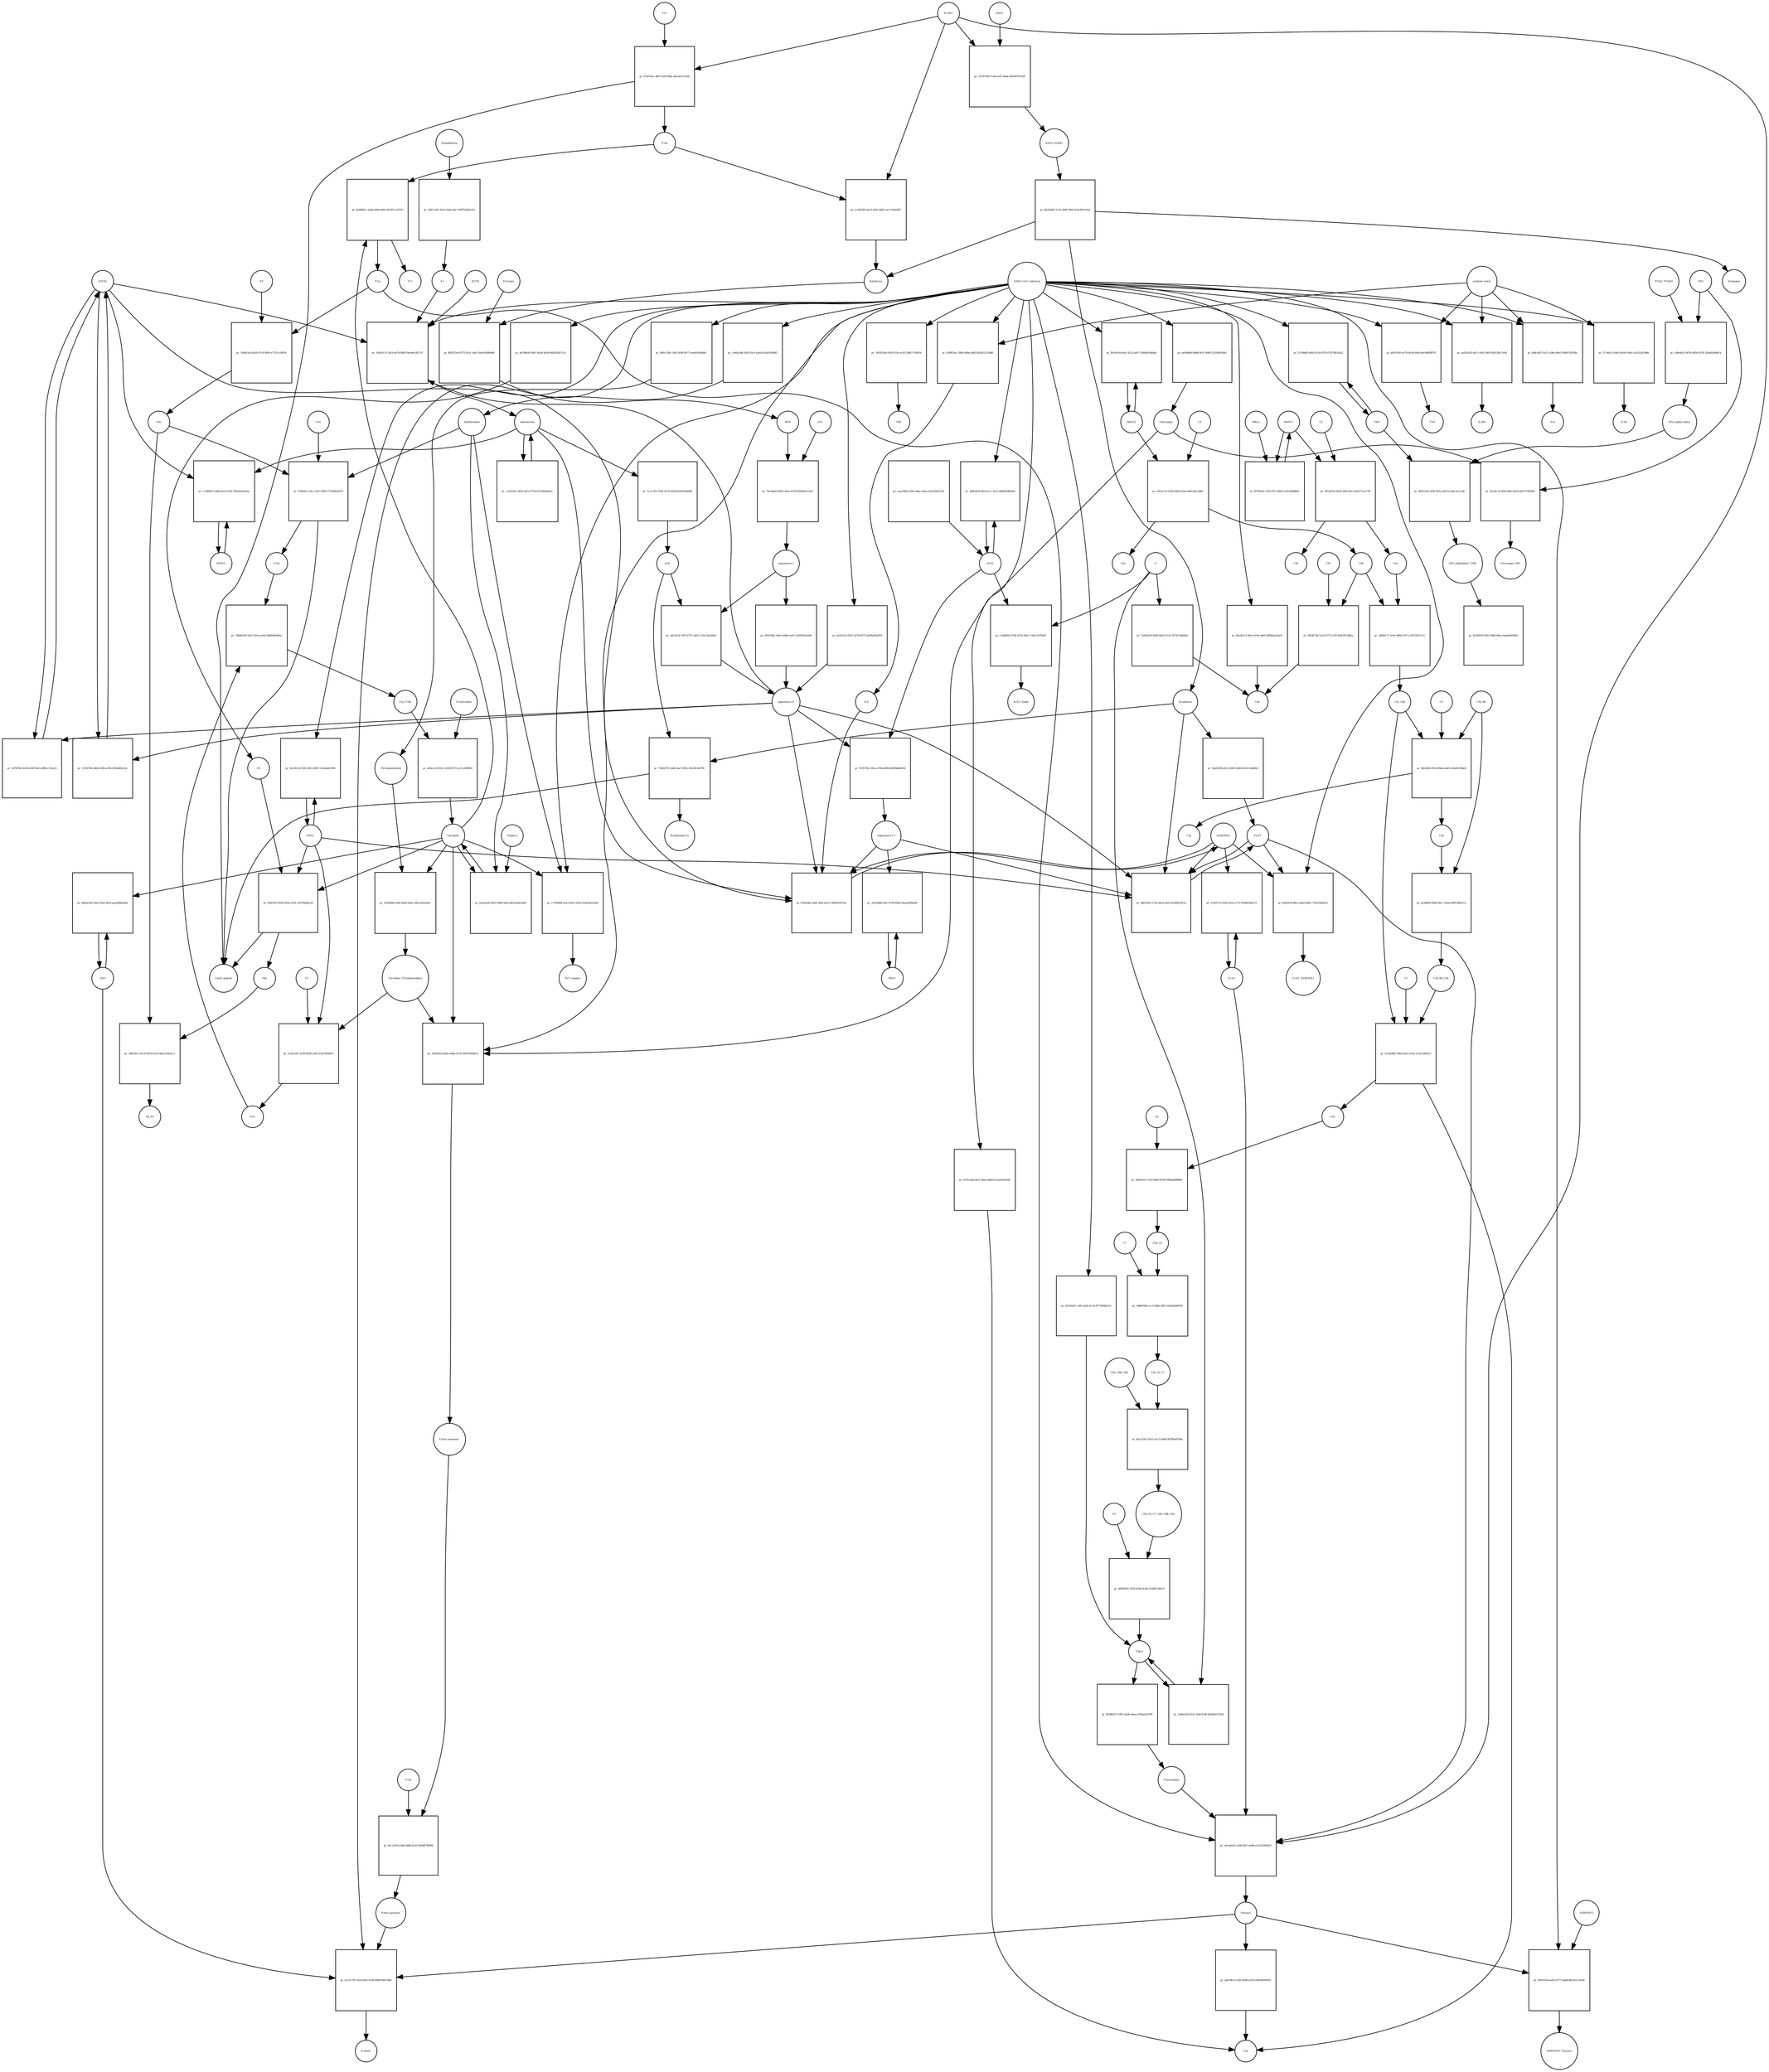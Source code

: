 strict digraph  {
F8 [annotation="urn_miriam_hgnc_3546|urn_miriam_taxonomy_9606", bipartite=0, cls=macromolecule, fontsize=4, label=F8, shape=circle];
"pr_845f3d7f-d544-492a-9c9c-207f36adfcd9" [annotation="", bipartite=1, cls=process, fontsize=4, label="pr_845f3d7f-d544-492a-9c9c-207f36adfcd9", shape=square];
"Small peptide" [annotation=urn_miriam_mesh_D010446, bipartite=0, cls=macromolecule, fontsize=4, label="Small peptide", shape=circle];
F8a [annotation="urn_miriam_hgnc.symbol_F8|urn_miriam_mesh_D015944|urn_miriam_taxonomy_9606", bipartite=0, cls=macromolecule, fontsize=4, label=F8a, shape=circle];
Thrombin [annotation="urn_miriam_hgnc_3535|urn_miriam_taxonomy_9606", bipartite=0, cls=macromolecule, fontsize=4, label=Thrombin, shape=circle];
PROC [annotation="urn_miriam_hgnc_9451|urn_miriam_taxonomy_9606", bipartite=0, cls=macromolecule, fontsize=4, label=PROC, shape=circle];
AGTR1 [annotation=urn_miriam_hgnc_336, bipartite=0, cls=macromolecule, fontsize=4, label=AGTR1, shape=circle];
"pr_5470f3b1-6cd0-410f-85e3-bffbcc314e10" [annotation="", bipartite=1, cls=process, fontsize=4, label="pr_5470f3b1-6cd0-410f-85e3-bffbcc314e10", shape=square];
"angiotensin II" [annotation="urn_miriam_obo.chebi_CHEBI%3A2718|urn_miriam_taxonomy_9606", bipartite=0, cls="simple chemical", fontsize=4, label="angiotensin II", shape=circle];
NR3C2 [annotation="", bipartite=0, cls=macromolecule, fontsize=4, label=NR3C2, shape=circle];
"pr_cc4966a7-3ddf-41a2-b7d5-785ab2b2da2e" [annotation="", bipartite=1, cls=process, fontsize=4, label="pr_cc4966a7-3ddf-41a2-b7d5-785ab2b2da2e", shape=square];
aldosterone [annotation="urn_miriam_obo.chebi_CHEBI%3A27584", bipartite=0, cls="simple chemical", fontsize=4, label=aldosterone, shape=circle];
"pr_ccd21b2e-583a-4b7a-9756-b37e9046efa5" [annotation="", bipartite=1, cls=process, fontsize=4, label="pr_ccd21b2e-583a-4b7a-9756-b37e9046efa5", shape=square];
SERPINE1 [annotation="", bipartite=0, cls=macromolecule, fontsize=4, label=SERPINE1, shape=circle];
"pr_d795ebfe-046e-40ef-bac4-7d8504167efe" [annotation="", bipartite=1, cls=process, fontsize=4, label="pr_d795ebfe-046e-40ef-bac4-7d8504167efe", shape=square];
"angiotensin I-7" [annotation="urn_miriam_obo.chebi_CHEBI%3A55438|urn_miriam_taxonomy_9606", bipartite=0, cls="simple chemical", fontsize=4, label="angiotensin I-7", shape=circle];
IL6 [annotation="urn_miriam_hgnc_6018|urn_miriam_taxonomy_9606", bipartite=0, cls=macromolecule, fontsize=4, label=IL6, shape=circle];
"pr_10414131-2d19-4e7b-8895-9ee9ee28271f" [annotation="", bipartite=1, cls=process, fontsize=4, label="pr_10414131-2d19-4e7b-8895-9ee9ee28271f", shape=square];
"SARS-CoV-2 infection" [annotation="urn_miriam_taxonomy_2697049|urn_miriam_mesh_D012327", bipartite=0, cls=phenotype, fontsize=4, label="SARS-CoV-2 infection", shape=circle];
"K+" [annotation="urn_miriam_obo.chebi_CHEBI%3A29103", bipartite=0, cls="simple chemical", fontsize=4, label="K+", shape=circle];
ACTH [annotation=urn_miriam_hgnc_9201, bipartite=0, cls="simple chemical", fontsize=4, label=ACTH, shape=circle];
"pr_0e10cfcd-0251-4278-8372-da08af4b2f59" [annotation="", bipartite=1, cls=process, fontsize=4, label="pr_0e10cfcd-0251-4278-8372-da08af4b2f59", shape=square];
Bradykinin [annotation="urn_miriam_obo.chebi_CHEBI%3A3165|urn_miriam_taxonomy_9606", bipartite=0, cls=macromolecule, fontsize=4, label=Bradykinin, shape=circle];
"pr_73061079-3ad0-4ae7-929c-05e39c4a7f9c" [annotation="", bipartite=1, cls=process, fontsize=4, label="pr_73061079-3ad0-4ae7-929c-05e39c4a7f9c", shape=square];
"Bradykinin(1-5)" [annotation="urn_miriam_mesh_C079000|urn_miriam_taxonomy_9606", bipartite=0, cls=macromolecule, fontsize=4, label="Bradykinin(1-5)", shape=circle];
ACE [annotation="urn_miriam_hgnc_2707|urn_miriam_taxonomy_9606", bipartite=0, cls=macromolecule, fontsize=4, label=ACE, shape=circle];
"pr_5ebf229b-d123-4005-9ab6-6c91c83dd0ef" [annotation="", bipartite=1, cls=process, fontsize=4, label="pr_5ebf229b-d123-4005-9ab6-6c91c83dd0ef", shape=square];
PLAT [annotation="urn_miriam_hgnc_9051|urn_miriam_taxonomy_9606", bipartite=0, cls=macromolecule, fontsize=4, label=PLAT, shape=circle];
"pr_511b974b-d40e-45fb-a394-226fedfdc2bc" [annotation="", bipartite=1, cls=process, fontsize=4, label="pr_511b974b-d40e-45fb-a394-226fedfdc2bc", shape=square];
MAS1 [annotation="", bipartite=0, cls=macromolecule, fontsize=4, label=MAS1, shape=circle];
"pr_20a1f8b8-43fc-470d-806d-40aaef484296" [annotation="", bipartite=1, cls=process, fontsize=4, label="pr_20a1f8b8-43fc-470d-806d-40aaef484296", shape=square];
Fibrinogen [annotation="urn_miriam_pubmed_19296670|urn_miriam_obo.go_GO%3A0005577|urn_miriam_hgnc_3661|urn_miriam_hgnc_3662|urn_miriam_hgnc_3694|urn_miriam_taxonomy_9606", bipartite=0, cls=complex, fontsize=4, label=Fibrinogen, shape=circle];
"pr_f2a1bc1d-3f58-4fbe-85e9-4d07375836f1" [annotation="", bipartite=1, cls=process, fontsize=4, label="pr_f2a1bc1d-3f58-4fbe-85e9-4d07375836f1", shape=square];
GP6 [annotation="urn_miriam_hgnc_HGNC%3A14388|urn_miriam_taxonomy_9606", bipartite=0, cls=macromolecule, fontsize=4, label=GP6, shape=circle];
Fibrinogen_GP6 [annotation="urn_miriam_pubmed_19296670|urn_miriam_obo.go_GO%3A0005577|urn_miriam_hgnc_HGNC%3A14388|urn_miriam_taxonomy_9606", bipartite=0, cls=complex, fontsize=4, label=Fibrinogen_GP6, shape=circle];
GP6_alpha2_beta1 [annotation="urn_miriam_pubmed_25051961|urn_miriam_taxonomy_10090|urn_miriam_hgnc_14338|urn_miriam_hgnc_6137|urn_miriam_hgnc_6153", bipartite=0, cls=complex, fontsize=4, label=GP6_alpha2_beta1, shape=circle];
"pr_d64312fa-203f-485a-a653-e1e8c3e12cd6" [annotation="", bipartite=1, cls=process, fontsize=4, label="pr_d64312fa-203f-485a-a653-e1e8c3e12cd6", shape=square];
VWF [annotation="urn_miriam_hgnc_12726|urn_miriam_taxonomy_9606", bipartite=0, cls=macromolecule, fontsize=4, label=VWF, shape=circle];
GP6_alpha2beta1_VWF [annotation="urn_miriam_pubmed_25051961|urn_miriam_taxonomy_10090|urn_miriam_hgnc_14338|urn_miriam_hgnc_6137|urn_miriam_hgnc_6153|urn_miriam_hgnc_12726", bipartite=0, cls=complex, fontsize=4, label=GP6_alpha2beta1_VWF, shape=circle];
"pr_e38e4a1f-0676-4934-8578-35a6d34448c4" [annotation="", bipartite=1, cls=process, fontsize=4, label="pr_e38e4a1f-0676-4934-8578-35a6d34448c4", shape=square];
ITGA2_ITGAB1 [annotation="urn_miriam_intact_EBI-16428357|urn_miriam_hgnc_6137|urn_miriam_hgnc_6153|urn_miriam_taxonomy_9606", bipartite=0, cls=complex, fontsize=4, label=ITGA2_ITGAB1, shape=circle];
"pr_6e5845f5-f481-498d-b8ea-0aa00ef5bfb5" [annotation="", bipartite=1, cls="omitted process", fontsize=4, label="pr_6e5845f5-f481-498d-b8ea-0aa00ef5bfb5", shape=square];
"Fibrin polymer" [annotation="urn_miriam_mesh_C465961|urn_miriam_taxonomy_9606", bipartite=0, cls=macromolecule, fontsize=4, label="Fibrin polymer", shape=circle];
"pr_ce15c791-cfe0-42b3-9c9b-b96870e674dd" [annotation="", bipartite=1, cls=process, fontsize=4, label="pr_ce15c791-cfe0-42b3-9c9b-b96870e674dd", shape=square];
"D-dimer" [annotation="urn_miriam_pubmed_19008457|urn_miriam_mesh_C036309|urn_miriam_taxonomy_9606", bipartite=0, cls=macromolecule, fontsize=4, label="D-dimer", shape=circle];
Plasmin [annotation="urn_miriam_hgnc.symbol_PLG|urn_miriam_mesh_D005341|urn_miriam_brenda_3.4.21.7|urn_miriam_taxonomy_9606", bipartite=0, cls=macromolecule, fontsize=4, label=Plasmin, shape=circle];
TAFI [annotation="urn_miriam_hgnc_1546|urn_miriam_taxonomy_9606", bipartite=0, cls=macromolecule, fontsize=4, label=TAFI, shape=circle];
"Fibrin monomer" [annotation="urn_miriam_mesh_C011468|urn_miriam_taxonomy_9606", bipartite=0, cls=macromolecule, fontsize=4, label="Fibrin monomer", shape=circle];
"pr_6e11af10-e2bd-4488-b5a5-f0e68f799dbf" [annotation="", bipartite=1, cls=process, fontsize=4, label="pr_6e11af10-e2bd-4488-b5a5-f0e68f799dbf", shape=square];
F13a [annotation="urn_miriam_hgnc.symbol_F13|urn_miriam_mesh_D026122|urn_miriam_brenda_2.3.2.13|urn_miriam_taxonomy_9606", bipartite=0, cls=macromolecule, fontsize=4, label=F13a, shape=circle];
"pr_b81f1e85-ee78-4c04-9fed-4acd69f807f5" [annotation="", bipartite=1, cls=process, fontsize=4, label="pr_b81f1e85-ee78-4c04-9fed-4acd69f807f5", shape=square];
TNF [annotation="urn_miriam_hgnc_11892|urn_miriam_taxonomy_9606", bipartite=0, cls=macromolecule, fontsize=4, label=TNF, shape=circle];
"cytokine storm" [annotation="urn_miriam_pubmed_2504360|urn_miriam_taxonomy_9606", bipartite=0, cls=phenotype, fontsize=4, label="cytokine storm", shape=circle];
"pr_edd79ec0-cfbe-4040-a359-24a63600ef93" [annotation="", bipartite=1, cls=process, fontsize=4, label="pr_edd79ec0-cfbe-4040-a359-24a63600ef93", shape=square];
C5a [annotation="urn_miriam_hgnc.symbol_C5|urn_miriam_mesh_D015936|urn_miriam_taxonomy_9606", bipartite=0, cls=macromolecule, fontsize=4, label=C5a, shape=circle];
"pr_b638a427-6392-4adb-a4aa-e2f8aa4cf299" [annotation="", bipartite=1, cls=process, fontsize=4, label="pr_b638a427-6392-4adb-a4aa-e2f8aa4cf299", shape=square];
Plasminogen [annotation="urn_miriam_hgnc_9071|urn_miriam_taxonomy_9606", bipartite=0, cls=macromolecule, fontsize=4, label=Plasminogen, shape=circle];
"C5b-9" [annotation="urn_miriam_obo.go_GO%3A0005579|urn_miriam_mesh_D015938|urn_miriam_mesh_D050776|urn_miriam_hgnc_1339|urn_miriam_hgnc_1346|urn_miriam_hgnc_1352|urn_miriam_hgnc_1353|urn_miriam_hgnc_1354|urn_miriam_hgnc_1358|urn_miriam_taxonomy_9606", bipartite=0, cls=complex, fontsize=4, label="C5b-9", shape=circle];
C2 [annotation="urn_miriam_hgnc_1248|urn_miriam_taxonomy_9606", bipartite=0, cls=macromolecule, fontsize=4, label=C2, shape=circle];
"pr_691dd722-8022-4f0f-bb13-0d2272c3c76f" [annotation="", bipartite=1, cls=process, fontsize=4, label="pr_691dd722-8022-4f0f-bb13-0d2272c3c76f", shape=square];
C2a [annotation="urn_miriam_hgnc.symbol_C2|urn_miriam_mesh_D050678|urn_miriam_taxonomy_9606", bipartite=0, cls=macromolecule, fontsize=4, label=C2a, shape=circle];
C2b [annotation="urn_miriam_hgnc.symbol_C2|urn_miriam_mesh_D050679|urn_miriam_taxonomy_9606", bipartite=0, cls=macromolecule, fontsize=4, label=C2b, shape=circle];
MASP1 [annotation="urn_miriam_hgnc_6901|urn_miriam_taxonomy_9606", bipartite=0, cls=macromolecule, fontsize=4, label=MASP1, shape=circle];
"pr_ea91a425-de11-43e2-9b5f-fe812fbc7e0b" [annotation="", bipartite=1, cls=process, fontsize=4, label="pr_ea91a425-de11-43e2-9b5f-fe812fbc7e0b", shape=square];
IL2RA [annotation="urn_miriam_hgnc_6008|urn_miriam_taxonomy_9606", bipartite=0, cls=macromolecule, fontsize=4, label=IL2RA, shape=circle];
"pr_84dcaf07-da7c-426e-84ef-f3840792168c" [annotation="", bipartite=1, cls=process, fontsize=4, label="pr_84dcaf07-da7c-426e-84ef-f3840792168c", shape=square];
IL8 [annotation="urn_miriam_hgnc_6025|urn_miriam_taxonomy_9606", bipartite=0, cls=macromolecule, fontsize=4, label=IL8, shape=circle];
"pr_9701cda8-be51-4be5-8da0-d12aefe26d34" [annotation="", bipartite=1, cls=process, fontsize=4, label="pr_9701cda8-be51-4be5-8da0-d12aefe26d34", shape=square];
"pr_429823ac-296b-460e-a8d3-df54221226b6" [annotation="", bipartite=1, cls=process, fontsize=4, label="pr_429823ac-296b-460e-a8d3-df54221226b6", shape=square];
"pr_27c40cc5-d0cd-463e-90ef-a3cf2cb2396e" [annotation="", bipartite=1, cls=process, fontsize=4, label="pr_27c40cc5-d0cd-463e-90ef-a3cf2cb2396e", shape=square];
IL1B [annotation="urn_miriam_hgnc_5992|urn_miriam_taxonomy_9606", bipartite=0, cls=macromolecule, fontsize=4, label=IL1B, shape=circle];
Prorenin [annotation="urn_miriam_hgnc_9958|urn_miriam_taxonomy_9606", bipartite=0, cls=macromolecule, fontsize=4, label=Prorenin, shape=circle];
"pr_882972ed-877f-423c-abe5-5dc9cbf8b6d6" [annotation="", bipartite=1, cls=process, fontsize=4, label="pr_882972ed-877f-423c-abe5-5dc9cbf8b6d6", shape=square];
REN [annotation="urn_miriam_hgnc.symbol_REN|urn_miriam_taxonomy_9606", bipartite=0, cls=macromolecule, fontsize=4, label=REN, shape=circle];
Kallikrein [annotation="urn_miriam_hgnc.symbol_KLKB1|urn_miriam_mesh_D020842|urn_miriam_brenda_3.4.21.34|urn_miriam_taxonomy_9606", bipartite=0, cls=macromolecule, fontsize=4, label=Kallikrein, shape=circle];
KLKB1 [annotation="urn_miriam_hgnc_6371|urn_miriam_taxonomy_9606", bipartite=0, cls=macromolecule, fontsize=4, label=KLKB1, shape=circle];
"pr_ec36a282-ba25-433e-b6f2-eac7c90a2bf7" [annotation="", bipartite=1, cls=process, fontsize=4, label="pr_ec36a282-ba25-433e-b6f2-eac7c90a2bf7", shape=square];
F12a [annotation="urn_miriam_hgnc.symbol_F12|urn_miriam_mesh_D015956|urn_miriam_brenda_3.4.21.38|urn_miriam_taxonomy_9606", bipartite=0, cls=macromolecule, fontsize=4, label=F12a, shape=circle];
"pr_860c13b9-7442-439f-8e77-aee6a5960d41" [annotation="", bipartite=1, cls=process, fontsize=4, label="pr_860c13b9-7442-439f-8e77-aee6a5960d41", shape=square];
Thrombomodulin [annotation="urn_miriam_hgnc_11784|urn_miriam_taxonomy_9606", bipartite=0, cls=macromolecule, fontsize=4, label=Thrombomodulin, shape=circle];
"pr_8920314d-ae02-4777-bad8-b8c4cfc33ee8" [annotation="", bipartite=1, cls=process, fontsize=4, label="pr_8920314d-ae02-4777-bad8-b8c4cfc33ee8", shape=square];
SERPINF2 [annotation="urn_miriam_hgnc_9075|urn_miriam_taxonomy_9606", bipartite=0, cls=macromolecule, fontsize=4, label=SERPINF2, shape=circle];
SERPINF2_Plasmin [annotation="urn_miriam_pubmed_2437112|urn_miriam_biogrid_314240|urn_miriam_hgnc_9075|urn_miriam_mesh_D005341|urn_miriam_taxonomy_9606", bipartite=0, cls=complex, fontsize=4, label=SERPINF2_Plasmin, shape=circle];
"pr_b0cde5c2-4fee-4194-ab65-48f9ebae2be9" [annotation="", bipartite=1, cls=process, fontsize=4, label="pr_b0cde5c2-4fee-4194-ab65-48f9ebae2be9", shape=square];
C4d [annotation="urn_miriam_hgnc.symbol_C4b|urn_miriam_mesh_C032261|urn_miriam_taxonomy_9606", bipartite=0, cls=macromolecule, fontsize=4, label=C4d, shape=circle];
"pr_40330d27-e5f5-4a92-bc1d-8772f948c3cf" [annotation="", bipartite=1, cls=process, fontsize=4, label="pr_40330d27-e5f5-4a92-bc1d-8772f948c3cf", shape=square];
"pr_fa5c9c1b-3581-4032-8f05-1fcab4ab1990" [annotation="", bipartite=1, cls=process, fontsize=4, label="pr_fa5c9c1b-3581-4032-8f05-1fcab4ab1990", shape=square];
"pr_f1558ddf-af84-4120-b705-072f76631d22" [annotation="", bipartite=1, cls=process, fontsize=4, label="pr_f1558ddf-af84-4120-b705-072f76631d22", shape=square];
"pr_30162260-cb93-47af-acd5-2fb677c0fe56" [annotation="", bipartite=1, cls=process, fontsize=4, label="pr_30162260-cb93-47af-acd5-2fb677c0fe56", shape=square];
CRP [annotation="urn_miriam_hgnc_2367|urn_miriam_taxonomy_9606", bipartite=0, cls=macromolecule, fontsize=4, label=CRP, shape=circle];
"pr_5e0ba2a0-919c-4af6-91df-b45d41f219a4" [annotation="", bipartite=1, cls=process, fontsize=4, label="pr_5e0ba2a0-919c-4af6-91df-b45d41f219a4", shape=square];
S [annotation="urn_miriam_uniprot_P0DTC2|urn_miriam_uniprot_P59594|urn_miriam_taxonomy_2697049", bipartite=0, cls=macromolecule, fontsize=4, label=S, shape=circle];
"pr_7a844320-9d20-4da3-911b-3975d74bb8d2" [annotation="", bipartite=1, cls=process, fontsize=4, label="pr_7a844320-9d20-4da3-911b-3975d74bb8d2", shape=square];
"pr_97d5769c-94ce-470b-8889-bf0f9dd8e43d" [annotation="", bipartite=1, cls=process, fontsize=4, label="pr_97d5769c-94ce-470b-8889-bf0f9dd8e43d", shape=square];
ACE2 [annotation="urn_miriam_hgnc_13557|urn_miriam_taxonomy_9606", bipartite=0, cls=macromolecule, fontsize=4, label=ACE2, shape=circle];
"pr_eaac66b3-25b3-44ac-b0aa-ad1ef265e705" [annotation="", bipartite=1, cls=process, fontsize=4, label="pr_eaac66b3-25b3-44ac-b0aa-ad1ef265e705", shape=square];
"pr_c2d40f65-b758-421b-956c-159ec257b947" [annotation="", bipartite=1, cls=process, fontsize=4, label="pr_c2d40f65-b758-421b-956c-159ec257b947", shape=square];
ACE2_Spike [annotation="urn_miriam_pdb_6CS2|urn_miriam_hgnc_13557|urn_miriam_uniprot_P0DTC2|urn_miriam_taxonomy_9606|urn_miriam_taxonomy_2697049", bipartite=0, cls=complex, fontsize=4, label=ACE2_Spike, shape=circle];
"pr_449e9ef0-6fef-4cc1-9ce1-0696d20f6e69" [annotation="", bipartite=1, cls=process, fontsize=4, label="pr_449e9ef0-6fef-4cc1-9ce1-0696d20f6e69", shape=square];
"pr_c9e4a3d8-3eff-43c9-a2ed-4c42a55f46f3" [annotation="", bipartite=1, cls=process, fontsize=4, label="pr_c9e4a3d8-3eff-43c9-a2ed-4c42a55f46f3", shape=square];
Antithrombin [annotation="urn_miriam_hgnc_775|urn_miriam_taxonomy_9606", bipartite=0, cls=macromolecule, fontsize=4, label=Antithrombin, shape=circle];
"pr_ab780643-80fc-4a28-ab58-06fd24297c2e" [annotation="", bipartite=1, cls=process, fontsize=4, label="pr_ab780643-80fc-4a28-ab58-06fd24297c2e", shape=square];
C4b [annotation="urn_miriam_hgnc_1324|urn_miriam_taxonomy_9606", bipartite=0, cls=macromolecule, fontsize=4, label=C4b, shape=circle];
"pr_0404f738-2ce6-4775-a745-f4dc9f7a8baa" [annotation="", bipartite=1, cls=process, fontsize=4, label="pr_0404f738-2ce6-4775-a745-f4dc9f7a8baa", shape=square];
CFI [annotation="urn_miriam_hgnc_2771|urn_miriam_taxonomy_9606", bipartite=0, cls=macromolecule, fontsize=4, label=CFI, shape=circle];
C3b [annotation="urn_miriam_hgnc.symbol_C3|urn_miriam_mesh_D003179|urn_miriam_taxonomy_9606", bipartite=0, cls=macromolecule, fontsize=4, label=C3b, shape=circle];
"pr_0cafbf99-9826-4bc7-9e0d-09f97dff61c4" [annotation="", bipartite=1, cls=process, fontsize=4, label="pr_0cafbf99-9826-4bc7-9e0d-09f97dff61c4", shape=square];
C3b_Bb [annotation="urn_miriam_pubmed_12440962|urn_miriam_brenda_3.4.21.47|urn_miriam_mesh_D051561|urn_miriam_mesh_D003179|urn_miriam_hgnc_1037|urn_miriam_taxonomy_9606", bipartite=0, cls=complex, fontsize=4, label=C3b_Bb, shape=circle];
C3b_Bb_C3b [annotation="urn_miriam_pubmed_12440962|urn_miriam_brenda_34.4.21.47|urn_miriam_mesh_D051566|urn_miriam_mesh_D003179|urn_miriam_hgnc_1037|urn_miriam_taxonomy_9606", bipartite=0, cls=complex, fontsize=4, label=C3b_Bb_C3b, shape=circle];
"pr_a6f89c71-5cb4-4f86-b797-e74233037115" [annotation="", bipartite=1, cls=process, fontsize=4, label="pr_a6f89c71-5cb4-4f86-b797-e74233037115", shape=square];
C2a_C4b [annotation="urn_miriam_mesh_D051574|urn_miriam_brenda_3.4.21.43|urn_miriam_mesh_D050678|urn_miriam_hgnc_1324|urn_miriam_taxonomy_9606", bipartite=0, cls=complex, fontsize=4, label=C2a_C4b, shape=circle];
C4 [annotation="urn_miriam_mesh_D00318|urn_miriam_taxonomy_9606", bipartite=0, cls=macromolecule, fontsize=4, label=C4, shape=circle];
"pr_c9cfec29-5264-4445-b2ab-add120ac4982" [annotation="", bipartite=1, cls=process, fontsize=4, label="pr_c9cfec29-5264-4445-b2ab-add120ac4982", shape=square];
C4a [annotation="urn_miriam_hgnc_1323|urn_miriam_taxonomy_9606", bipartite=0, cls=macromolecule, fontsize=4, label=C4a, shape=circle];
MASP2 [annotation="urn_miriam_hgnc_6902|urn_miriam_taxonomy_9606", bipartite=0, cls=macromolecule, fontsize=4, label=MASP2, shape=circle];
"pr_f07f8e92-1794-47fc-8ddf-5cf2c4b08840" [annotation="", bipartite=1, cls=process, fontsize=4, label="pr_f07f8e92-1794-47fc-8ddf-5cf2c4b08840", shape=square];
MBL2 [annotation="urn_miriam_hgnc_6902|urn_miriam_taxonomy_9606", bipartite=0, cls=macromolecule, fontsize=4, label=MBL2, shape=circle];
"pr_fb35ec6d-fee2-4122-a817-6566efc68da6" [annotation="", bipartite=1, cls=process, fontsize=4, label="pr_fb35ec6d-fee2-4122-a817-6566efc68da6", shape=square];
PLAU [annotation="urn_miriam_hgnc_9052|urn_miriam_taxonomy_9606", bipartite=0, cls=macromolecule, fontsize=4, label=PLAU, shape=circle];
"pr_a79ef713-3166-4c62-a772-f95d8100ec7e" [annotation="", bipartite=1, cls=process, fontsize=4, label="pr_a79ef713-3166-4c62-a772-f95d8100ec7e", shape=square];
C5b_C6_C7_C8A_C8B_C8G [annotation="urn_miriam_pubmed_28630159|urn_miriam_mesh_C042295|urn_miriam_mesh_D050776|urn_miriam_hgnc_1339|urn_miriam_hgnc_1352|urn_miriam_hgnc_1353|urn_miriam_hgnc_1354|urn_miriam_taxonomy_9606", bipartite=0, cls=complex, fontsize=4, label=C5b_C6_C7_C8A_C8B_C8G, shape=circle];
"pr_485f8250-3259-41b6-9cb8-2cf4b07a92c0" [annotation="", bipartite=1, cls=process, fontsize=4, label="pr_485f8250-3259-41b6-9cb8-2cf4b07a92c0", shape=square];
C9 [annotation="urn_miriam_hgnc_1358|urn_miriam_taxonomy_9606", bipartite=0, cls=macromolecule, fontsize=4, label=C9, shape=circle];
C5b_C6_C7 [annotation="urn_miriam_pubmed_28630159|urn_miriam_mesh_C037453|urn_miriam_mesh_D050776|urn_miriam_hgnc_1339|urn_miriam_hgnc_1346|urn_miriam_taxonomy_9606", bipartite=0, cls=complex, fontsize=4, label=C5b_C6_C7, shape=circle];
"pr_8e133167-05e1-4c27-b0d8-907ff0ad798e" [annotation="", bipartite=1, cls=process, fontsize=4, label="pr_8e133167-05e1-4c27-b0d8-907ff0ad798e", shape=square];
C8A_C8B_C8G [annotation="urn_miriam_mesh_D003185|urn_miriam_hgnc_1353|urn_miriam_hgnc_1352|urn_miriam_hgnc_1354|urn_miriam_taxonomy_9606", bipartite=0, cls=complex, fontsize=4, label=C8A_C8B_C8G, shape=circle];
C5b_C6 [annotation="urn_miriam_mesh_C050974|urn_miriam_mesh_D050776|urn_miriam_hgnc_1339|urn_miriam_taxonomy_9606", bipartite=0, cls=complex, fontsize=4, label=C5b_C6, shape=circle];
"pr_3b84918b-ccc3-4dbe-89f1-52d24e88076f" [annotation="", bipartite=1, cls=process, fontsize=4, label="pr_3b84918b-ccc3-4dbe-89f1-52d24e88076f", shape=square];
C7 [annotation="urn_miriam_hgnc_HGNC%3A1346|urn_miriam_taxonomy_9606", bipartite=0, cls=macromolecule, fontsize=4, label=C7, shape=circle];
C5b [annotation="urn_miriam_hgnc.symbol_C5|urn_miriam_mesh_D050776|urn_miriam_taxonomy_9606", bipartite=0, cls=macromolecule, fontsize=4, label=C5b, shape=circle];
"pr_39ab3201-75c0-40b0-8c96-f990abb88609" [annotation="", bipartite=1, cls=process, fontsize=4, label="pr_39ab3201-75c0-40b0-8c96-f990abb88609", shape=square];
C6 [annotation="urn_miriam_hgnc_1339|urn_miriam_taxonomy_9606", bipartite=0, cls=macromolecule, fontsize=4, label=C6, shape=circle];
C5 [annotation="urn_miriam_hgnc_1331|urn_miriam_taxonomy_9606", bipartite=0, cls=macromolecule, fontsize=4, label=C5, shape=circle];
"pr_5c20a9bd-7d6d-4cb3-b15b-1c59c39fefe3" [annotation="", bipartite=1, cls=process, fontsize=4, label="pr_5c20a9bd-7d6d-4cb3-b15b-1c59c39fefe3", shape=square];
C3 [annotation="urn_miriam_hgnc_1318|urn_miriam_taxonomy_9606", bipartite=0, cls=macromolecule, fontsize=4, label=C3, shape=circle];
"pr_54fa69e5-ff44-48eb-ada0-2cbe9fc066e9" [annotation="", bipartite=1, cls=process, fontsize=4, label="pr_54fa69e5-ff44-48eb-ada0-2cbe9fc066e9", shape=square];
C3a [annotation="urn_miriam_hgnc.symbol_C3|urn_miriam_mesh_D015926|urn_miriam_taxonomy_9606", bipartite=0, cls=macromolecule, fontsize=4, label=C3a, shape=circle];
"pr_2509468e-0fd9-4a9b-b92e-380c2eb2a84c" [annotation="", bipartite=1, cls=process, fontsize=4, label="pr_2509468e-0fd9-4a9b-b92e-380c2eb2a84c", shape=square];
Thrombin_Thrombomodulin [annotation="urn_miriam_pubmed_6282863|urn_miriam_taxonomy_9986|urn_miriam_biogrid_283352|urn_miriam_mesh_D013917|urn_miriam_hgnc_11784", bipartite=0, cls=complex, fontsize=4, label=Thrombin_Thrombomodulin, shape=circle];
"pr_295285e4-8d2a-4a6b-9129-30937f050b74" [annotation="", bipartite=1, cls=process, fontsize=4, label="pr_295285e4-8d2a-4a6b-9129-30937f050b74", shape=square];
KNG1_KLKB1 [annotation="urn_miriam_pubmed_17598838|urn_miriam_intact_EBI-10087151|urn_miriam_hgnc_6371|urn_miriam_hgnc_6383|urn_miriam_taxonomy_9606", bipartite=0, cls=complex, fontsize=4, label=KNG1_KLKB1, shape=circle];
"pr_bb35d403-1c01-4d6f-9af0-d1de3931e0af" [annotation="", bipartite=1, cls=process, fontsize=4, label="pr_bb35d403-1c01-4d6f-9af0-d1de3931e0af", shape=square];
Kininogen [annotation="urn_miriam_hgnc.symbol_KNG1|urn_miriam_mesh_D019679|urn_miriam_taxonomy_9606", bipartite=0, cls=macromolecule, fontsize=4, label=Kininogen, shape=circle];
"pr_bef446be-88dd-4c67-80f0-25320af546fc" [annotation="", bipartite=1, cls=process, fontsize=4, label="pr_bef446be-88dd-4c67-80f0-25320af546fc", shape=square];
"angiotensin I" [annotation="urn_miriam_obo.chebi_CHEBI%3A2718|urn_miriam_taxonomy_9606", bipartite=0, cls="simple chemical", fontsize=4, label="angiotensin I", shape=circle];
"pr_d593364c-d9e4-4d04-ae05-c8269545aa8d" [annotation="", bipartite=1, cls=process, fontsize=4, label="pr_d593364c-d9e4-4d04-ae05-c8269545aa8d", shape=square];
"pr_b4f29cf9-88c2-4da0-b8d1-759e55efb53c" [annotation="", bipartite=1, cls=process, fontsize=4, label="pr_b4f29cf9-88c2-4da0-b8d1-759e55efb53c", shape=square];
PLAT_SERPINE1 [annotation="urn_miriam_pubmed_22449964|urn_miriam_intact_EBI-7800882|urn_miriam_hgnc_9051|urn_miriam_hgnc_8593|urn_miriam_taxonomy_9606", bipartite=0, cls=complex, fontsize=4, label=PLAT_SERPINE1, shape=circle];
"pr_969aa100-3aee-442a-802f-eea28b8afdb6" [annotation="", bipartite=1, cls=process, fontsize=4, label="pr_969aa100-3aee-442a-802f-eea28b8afdb6", shape=square];
"pr_8bf52563-3720-4dcd-a825-8526f621ff32" [annotation="", bipartite=1, cls=process, fontsize=4, label="pr_8bf52563-3720-4dcd-a825-8526f621ff32", shape=square];
"pr_c7554868-9ca3-4b55-91ba-0145eb01ee62" [annotation="", bipartite=1, cls=process, fontsize=4, label="pr_c7554868-9ca3-4b55-91ba-0145eb01ee62", shape=square];
"TAT complex" [annotation="urn_miriam_pubmed_22930518|urn_miriam_mesh_C046193|urn_miriam_mesh_D013917|urn_miriam_hgnc_775|urn_miriam_taxonomy_9606", bipartite=0, cls=complex, fontsize=4, label="TAT complex", shape=circle];
"pr_e9ceded2-ca68-4db7-ba8b-a3e322403825" [annotation="", bipartite=1, cls=process, fontsize=4, label="pr_e9ceded2-ca68-4db7-ba8b-a3e322403825", shape=square];
F11a [annotation="urn_miriam_hgnc.symbol_F11|urn_miriam_mesh_D015945|urn_miriam_brenda_3.4.21.27|urn_miriam_taxonomy_9606", bipartite=0, cls=macromolecule, fontsize=4, label=F11a, shape=circle];
"pr_beba3ebf-09c9-49d9-bde3-d853aa9ee9d5" [annotation="", bipartite=1, cls=process, fontsize=4, label="pr_beba3ebf-09c9-49d9-bde3-d853aa9ee9d5", shape=square];
Heparin [annotation="urn_miriam_pubmed_708377|urn_miriam_obo.chebi_CHEBI%3A28304|urn_miriam_taxonomy_9606", bipartite=0, cls="simple chemical", fontsize=4, label=Heparin, shape=circle];
Prothrombin [annotation="urn_miriam_hgnc_3535|urn_miriam_taxonomy_9606", bipartite=0, cls=macromolecule, fontsize=4, label=Prothrombin, shape=circle];
"pr_e48a1c20-62cc-41f8-8172-ea7cc94fffe0" [annotation="", bipartite=1, cls=process, fontsize=4, label="pr_e48a1c20-62cc-41f8-8172-ea7cc94fffe0", shape=square];
F5a_F10a [annotation="urn_miriam_pubmed_2303476|urn_miriam_mesh_C022475|urn_miriam_mesh_D15943|urn_miriam_mesh_D015951|urn_miriam_taxonomy_9606", bipartite=0, cls=complex, fontsize=4, label=F5a_F10a, shape=circle];
F10a [annotation="urn_miriam_hgnc.symbol_F10|urn_miriam_mesh_D015951|urn_miriam_brenda_3.4.21.6|urn_miriam_taxonomy_9606", bipartite=0, cls=macromolecule, fontsize=4, label=F10a, shape=circle];
"pr_748db148-3a81-41e0-aa04-1d6864f6dbea" [annotation="", bipartite=1, cls=process, fontsize=4, label="pr_748db148-3a81-41e0-aa04-1d6864f6dbea", shape=square];
F5a [annotation="urn_miriam_hgnc.symbol_F5|urn_miriam_mesh_D015943|urn_miriam_taxonomy_9606", bipartite=0, cls=macromolecule, fontsize=4, label=F5a, shape=circle];
F5 [annotation="urn_miriam_hgnc_3541|urn_miriam_taxonomy_9606", bipartite=0, cls=macromolecule, fontsize=4, label=F5, shape=circle];
"pr_ecde334c-0c96-4b38-a2fb-f21dc495df47" [annotation="", bipartite=1, cls=process, fontsize=4, label="pr_ecde334c-0c96-4b38-a2fb-f21dc495df47", shape=square];
F9a [annotation="urn_miriam_hgnc.symbol_F9|urn_miriam_mesh_D015949|urn_miriam_taxonomy_9606", bipartite=0, cls=macromolecule, fontsize=4, label=F9a, shape=circle];
"pr_a8623fce-65c9-43e0-91c8-5baa1f3b3ec2" [annotation="", bipartite=1, cls=process, fontsize=4, label="pr_a8623fce-65c9-43e0-91c8-5baa1f3b3ec2", shape=square];
F8_F9 [annotation="urn_miriam_pubmed_22471307|urn_miriam_hgnc_3546|urn_miriam_hgnc_35531|urn_miriam_intact_EBI-11621595|urn_miriam_taxonomy_9606", bipartite=0, cls=complex, fontsize=4, label=F8_F9, shape=circle];
F9 [annotation="urn_miriam_hgnc_35531|urn_miriam_taxonomy_9606", bipartite=0, cls=macromolecule, fontsize=4, label=F9, shape=circle];
"pr_3564e3cd-b429-47c8-8fb0-a7337cc00f5e" [annotation="", bipartite=1, cls=process, fontsize=4, label="pr_3564e3cd-b429-47c8-8fb0-a7337cc00f5e", shape=square];
"pr_53747928-7ca8-4147-9ada-0d184787a50f" [annotation="", bipartite=1, cls=process, fontsize=4, label="pr_53747928-7ca8-4147-9ada-0d184787a50f", shape=square];
KNG1 [annotation="urn_miriam_hgnc.symbol_6383|urn_miriam_taxonomy_9606", bipartite=0, cls=macromolecule, fontsize=4, label=KNG1, shape=circle];
"pr_9e6088cc-dab6-480a-80e8-05e47c1a9743" [annotation="", bipartite=1, cls=process, fontsize=4, label="pr_9e6088cc-dab6-480a-80e8-05e47c1a9743", shape=square];
F11 [annotation="urn_miriam_hgnc_3529|urn_miriam_taxonomy_9606", bipartite=0, cls=macromolecule, fontsize=4, label=F11, shape=circle];
F12 [annotation="urn_miriam_hgnc_3530|urn_miriam_taxonomy_9606", bipartite=0, cls=macromolecule, fontsize=4, label=F12, shape=circle];
"pr_072674ec-4bf7-435f-9bbc-68c4a5ce3f3d" [annotation="", bipartite=1, cls=process, fontsize=4, label="pr_072674ec-4bf7-435f-9bbc-68c4a5ce3f3d", shape=square];
"pr_afe3332f-1f97-4757-a493-7a3a13ba3da4" [annotation="", bipartite=1, cls=process, fontsize=4, label="pr_afe3332f-1f97-4757-a493-7a3a13ba3da4", shape=square];
F10 [annotation="urn_miriam_hgnc_3528|urn_miriam_taxonomy_9606", bipartite=0, cls=macromolecule, fontsize=4, label=F10, shape=circle];
"pr_f32b5fa1-24cc-4327-8f00-77c809b91f79" [annotation="", bipartite=1, cls=process, fontsize=4, label="pr_f32b5fa1-24cc-4327-8f00-77c809b91f79", shape=square];
AGT [annotation="urn_miriam_hgnc_333|urn_miriam_taxonomy_9606", bipartite=0, cls=macromolecule, fontsize=4, label=AGT, shape=circle];
"pr_76cd4ab3-9692-45ea-b764-bf93b45e7ad1" [annotation="", bipartite=1, cls=process, fontsize=4, label="pr_76cd4ab3-9692-45ea-b764-bf93b45e7ad1", shape=square];
"pr_2cc1cff3-7246-4270-bf28-d102022d684f" [annotation="", bipartite=1, cls=process, fontsize=4, label="pr_2cc1cff3-7246-4270-bf28-d102022d684f", shape=square];
"pr_3db7c562-56c6-4aba-9dc7-d07f2a861c03" [annotation="", bipartite=1, cls=process, fontsize=4, label="pr_3db7c562-56c6-4aba-9dc7-d07f2a861c03", shape=square];
Hypokalemia [annotation="urn_miriam_mesh_D007008|urn_miriam_taxonomy_9606", bipartite=0, cls=phenotype, fontsize=4, label=Hypokalemia, shape=circle];
F8 -> "pr_845f3d7f-d544-492a-9c9c-207f36adfcd9"  [annotation="", interaction_type=consumption];
"pr_845f3d7f-d544-492a-9c9c-207f36adfcd9" -> "Small peptide"  [annotation="", interaction_type=production];
"pr_845f3d7f-d544-492a-9c9c-207f36adfcd9" -> F8a  [annotation="", interaction_type=production];
F8a -> "pr_a8623fce-65c9-43e0-91c8-5baa1f3b3ec2"  [annotation="", interaction_type=consumption];
Thrombin -> "pr_845f3d7f-d544-492a-9c9c-207f36adfcd9"  [annotation="urn_miriam_pubmed_15746105|urn_miriam_taxonomy_9606", interaction_type=catalysis];
Thrombin -> "pr_2509468e-0fd9-4a9b-b92e-380c2eb2a84c"  [annotation="", interaction_type=consumption];
Thrombin -> "pr_295285e4-8d2a-4a6b-9129-30937f050b74"  [annotation="urn_miriam_pubmed_6282863|urn_miriam_pubmed_28228446|urn_miriam_pubmed_2117226|urn_miriam_taxonomy_9606", interaction_type=catalysis];
Thrombin -> "pr_969aa100-3aee-442a-802f-eea28b8afdb6"  [annotation="urn_miriam_pubmed_23809134|urn_miriam_taxonomy_9823", interaction_type=catalysis];
Thrombin -> "pr_c7554868-9ca3-4b55-91ba-0145eb01ee62"  [annotation="", interaction_type=consumption];
Thrombin -> "pr_beba3ebf-09c9-49d9-bde3-d853aa9ee9d5"  [annotation="", interaction_type=consumption];
Thrombin -> "pr_9e6088cc-dab6-480a-80e8-05e47c1a9743"  [annotation="urn_miriam_pubmed_21304106|urn_miriam_pubmed_8631976|urn_miriam_taxonomy_9606", interaction_type=catalysis];
PROC -> "pr_845f3d7f-d544-492a-9c9c-207f36adfcd9"  [annotation="urn_miriam_pubmed_15746105|urn_miriam_taxonomy_9606", interaction_type=inhibition];
PROC -> "pr_fa5c9c1b-3581-4032-8f05-1fcab4ab1990"  [annotation="", interaction_type=consumption];
PROC -> "pr_8bf52563-3720-4dcd-a825-8526f621ff32"  [annotation="urn_miriam_pubmed_10373228|urn_miriam_pubmed_3124286|urn_miriam_taxonomy_9606|urn_miriam_pubmed_12091055|urn_miriam_pubmed_3096399", interaction_type=inhibition];
PROC -> "pr_ecde334c-0c96-4b38-a2fb-f21dc495df47"  [annotation="urn_miriam_pubmed_6282863|urn_miriam_pubmed_6572921|urn_miriam_pubmed_2322551|urn_miriam_taxonomy_9606", interaction_type=inhibition];
AGTR1 -> "pr_5470f3b1-6cd0-410f-85e3-bffbcc314e10"  [annotation="", interaction_type=consumption];
AGTR1 -> "pr_cc4966a7-3ddf-41a2-b7d5-785ab2b2da2e"  [annotation="urn_miriam_pubmed_21349712|urn_miriam_taxonomy_10116|urn_miriam_pubmed_7045029|urn_miriam_taxonomy_10090", interaction_type=catalysis];
AGTR1 -> "pr_d795ebfe-046e-40ef-bac4-7d8504167efe"  [annotation="urn_miriam_pubmed_2091055|urn_miriam_taxonomy_9606|urn_miriam_pubmed_8034668|urn_miriam_pubmed_20591974|urn_miriam_pubmed_11983698", interaction_type=catalysis];
AGTR1 -> "pr_10414131-2d19-4e7b-8895-9ee9ee28271f"  [annotation="urn_miriam_pubmed_8404594|urn_miriam_taxonomy_9606|urn_miriam_pubmed_173529|urn_miriam_taxonomy_9615|urn_miriam_pubmed_32565254", interaction_type=catalysis];
AGTR1 -> "pr_511b974b-d40e-45fb-a394-226fedfdc2bc"  [annotation="", interaction_type=consumption];
"pr_5470f3b1-6cd0-410f-85e3-bffbcc314e10" -> AGTR1  [annotation="", interaction_type=production];
"angiotensin II" -> "pr_5470f3b1-6cd0-410f-85e3-bffbcc314e10"  [annotation="", interaction_type=stimulation];
"angiotensin II" -> "pr_d795ebfe-046e-40ef-bac4-7d8504167efe"  [annotation="urn_miriam_pubmed_2091055|urn_miriam_taxonomy_9606|urn_miriam_pubmed_8034668|urn_miriam_pubmed_20591974|urn_miriam_pubmed_11983698", interaction_type=catalysis];
"angiotensin II" -> "pr_10414131-2d19-4e7b-8895-9ee9ee28271f"  [annotation="urn_miriam_pubmed_8404594|urn_miriam_taxonomy_9606|urn_miriam_pubmed_173529|urn_miriam_taxonomy_9615|urn_miriam_pubmed_32565254", interaction_type=catalysis];
"angiotensin II" -> "pr_511b974b-d40e-45fb-a394-226fedfdc2bc"  [annotation="urn_miriam_pubmed_8158359|urn_miriam_taxonomy_9606", interaction_type=stimulation];
"angiotensin II" -> "pr_97d5769c-94ce-470b-8889-bf0f9dd8e43d"  [annotation="", interaction_type=consumption];
"angiotensin II" -> "pr_8bf52563-3720-4dcd-a825-8526f621ff32"  [annotation="urn_miriam_pubmed_10373228|urn_miriam_pubmed_3124286|urn_miriam_taxonomy_9606|urn_miriam_pubmed_12091055|urn_miriam_pubmed_3096399", interaction_type=catalysis];
NR3C2 -> "pr_cc4966a7-3ddf-41a2-b7d5-785ab2b2da2e"  [annotation="", interaction_type=consumption];
"pr_cc4966a7-3ddf-41a2-b7d5-785ab2b2da2e" -> NR3C2  [annotation="", interaction_type=production];
aldosterone -> "pr_cc4966a7-3ddf-41a2-b7d5-785ab2b2da2e"  [annotation="urn_miriam_pubmed_21349712|urn_miriam_taxonomy_10116|urn_miriam_pubmed_7045029|urn_miriam_taxonomy_10090", interaction_type=stimulation];
aldosterone -> "pr_ccd21b2e-583a-4b7a-9756-b37e9046efa5"  [annotation="", interaction_type=consumption];
aldosterone -> "pr_d795ebfe-046e-40ef-bac4-7d8504167efe"  [annotation="urn_miriam_pubmed_2091055|urn_miriam_taxonomy_9606|urn_miriam_pubmed_8034668|urn_miriam_pubmed_20591974|urn_miriam_pubmed_11983698", interaction_type=catalysis];
aldosterone -> "pr_2cc1cff3-7246-4270-bf28-d102022d684f"  [annotation="urn_miriam_pubmed_5932931|urn_miriam_taxonomy_10116", interaction_type=catalysis];
"pr_ccd21b2e-583a-4b7a-9756-b37e9046efa5" -> aldosterone  [annotation="", interaction_type=production];
SERPINE1 -> "pr_d795ebfe-046e-40ef-bac4-7d8504167efe"  [annotation="", interaction_type=consumption];
SERPINE1 -> "pr_a79ef713-3166-4c62-a772-f95d8100ec7e"  [annotation="urn_miriam_pubmed_21199867|urn_miriam_taxonomy_9606", interaction_type=inhibition];
SERPINE1 -> "pr_b4f29cf9-88c2-4da0-b8d1-759e55efb53c"  [annotation="", interaction_type=consumption];
SERPINE1 -> "pr_8bf52563-3720-4dcd-a825-8526f621ff32"  [annotation="urn_miriam_pubmed_10373228|urn_miriam_pubmed_3124286|urn_miriam_taxonomy_9606|urn_miriam_pubmed_12091055|urn_miriam_pubmed_3096399", interaction_type=inhibition];
"pr_d795ebfe-046e-40ef-bac4-7d8504167efe" -> SERPINE1  [annotation="", interaction_type=production];
"angiotensin I-7" -> "pr_d795ebfe-046e-40ef-bac4-7d8504167efe"  [annotation="urn_miriam_pubmed_2091055|urn_miriam_taxonomy_9606|urn_miriam_pubmed_8034668|urn_miriam_pubmed_20591974|urn_miriam_pubmed_11983698", interaction_type=inhibition];
"angiotensin I-7" -> "pr_20a1f8b8-43fc-470d-806d-40aaef484296"  [annotation="urn_miriam_pubmed_18026570|urn_miriam_taxonomy_10090", interaction_type=stimulation];
"angiotensin I-7" -> "pr_8bf52563-3720-4dcd-a825-8526f621ff32"  [annotation="urn_miriam_pubmed_10373228|urn_miriam_pubmed_3124286|urn_miriam_taxonomy_9606|urn_miriam_pubmed_12091055|urn_miriam_pubmed_3096399", interaction_type=inhibition];
IL6 -> "pr_d795ebfe-046e-40ef-bac4-7d8504167efe"  [annotation="urn_miriam_pubmed_2091055|urn_miriam_taxonomy_9606|urn_miriam_pubmed_8034668|urn_miriam_pubmed_20591974|urn_miriam_pubmed_11983698", interaction_type=catalysis];
"pr_10414131-2d19-4e7b-8895-9ee9ee28271f" -> aldosterone  [annotation="", interaction_type=production];
"SARS-CoV-2 infection" -> "pr_10414131-2d19-4e7b-8895-9ee9ee28271f"  [annotation="urn_miriam_pubmed_8404594|urn_miriam_taxonomy_9606|urn_miriam_pubmed_173529|urn_miriam_taxonomy_9615|urn_miriam_pubmed_32565254", interaction_type="necessary stimulation"];
"SARS-CoV-2 infection" -> "pr_0e10cfcd-0251-4278-8372-da08af4b2f59"  [annotation="urn_miriam_pubmed_32048163|urn_miriam_taxonomy_9606", interaction_type=catalysis];
"SARS-CoV-2 infection" -> "pr_ce15c791-cfe0-42b3-9c9b-b96870e674dd"  [annotation="urn_miriam_pubmed_29096812|urn_miriam_pubmed_10574983|urn_miriam_pubmed_32172226|urn_miriam_taxonomy_9606", interaction_type="necessary stimulation"];
"SARS-CoV-2 infection" -> "pr_b81f1e85-ee78-4c04-9fed-4acd69f807f5"  [annotation="urn_miriam_pubmed_32504360|urn_miriam_taxonomy_9606", interaction_type=stimulation];
"SARS-CoV-2 infection" -> "pr_ea91a425-de11-43e2-9b5f-fe812fbc7e0b"  [annotation="urn_miriam_pubmed_32286245|urn_miriam_taxonomy_9606", interaction_type=stimulation];
"SARS-CoV-2 infection" -> "pr_84dcaf07-da7c-426e-84ef-f3840792168c"  [annotation="urn_miriam_pubmed_32286245|urn_miriam_taxonomy_9606", interaction_type=stimulation];
"SARS-CoV-2 infection" -> "pr_9701cda8-be51-4be5-8da0-d12aefe26d34"  [annotation="urn_miriam_pmc_PMC7260598|urn_miriam_taxonomy_9606", interaction_type="necessary stimulation"];
"SARS-CoV-2 infection" -> "pr_429823ac-296b-460e-a8d3-df54221226b6"  [annotation="urn_miriam_pubmed_32286245|urn_miriam_taxonomy_9606", interaction_type=stimulation];
"SARS-CoV-2 infection" -> "pr_27c40cc5-d0cd-463e-90ef-a3cf2cb2396e"  [annotation="urn_miriam_pubmed_32359396|urn_miriam_taxonomy_9606", interaction_type=stimulation];
"SARS-CoV-2 infection" -> "pr_860c13b9-7442-439f-8e77-aee6a5960d41"  [annotation="urn_miriam_doi_10.1101%2F2020.04.25.20077842|urn_miriam_taxonomy_9606", interaction_type="necessary stimulation"];
"SARS-CoV-2 infection" -> "pr_8920314d-ae02-4777-bad8-b8c4cfc33ee8"  [annotation="urn_miriam_pubmed_2437112|urn_miriam_doi_10.1101%2F2020.04.25.20077842|urn_miriam_taxonomy_9606", interaction_type=stimulation];
"SARS-CoV-2 infection" -> "pr_b0cde5c2-4fee-4194-ab65-48f9ebae2be9"  [annotation="urn_miriam_pubmed_32299776|urn_miriam_taxonomy_9606", interaction_type=stimulation];
"SARS-CoV-2 infection" -> "pr_40330d27-e5f5-4a92-bc1d-8772f948c3cf"  [annotation="urn_miriam_pmc_PMC7260598|urn_miriam_taxonomy_9606", interaction_type="necessary stimulation"];
"SARS-CoV-2 infection" -> "pr_fa5c9c1b-3581-4032-8f05-1fcab4ab1990"  [annotation="urn_miriam_pubmed_32302438|urn_miriam_taxonomy_9606", interaction_type="necessary stimulation"];
"SARS-CoV-2 infection" -> "pr_f1558ddf-af84-4120-b705-072f76631d22"  [annotation="urn_miriam_pubmed_32367170|urn_miriam_taxonomy_9606", interaction_type="necessary stimulation"];
"SARS-CoV-2 infection" -> "pr_30162260-cb93-47af-acd5-2fb677c0fe56"  [annotation="urn_miriam_pubmed_32171076|urn_miriam_taxonomy_9606", interaction_type="necessary stimulation"];
"SARS-CoV-2 infection" -> "pr_449e9ef0-6fef-4cc1-9ce1-0696d20f6e69"  [annotation="urn_miriam_pubmed_16008552|urn_miriam_taxonomy_9606", interaction_type=inhibition];
"SARS-CoV-2 infection" -> "pr_c9e4a3d8-3eff-43c9-a2ed-4c42a55f46f3"  [annotation="urn_miriam_pubmed_32302438|urn_miriam_taxonomy_9606", interaction_type=inhibition];
"SARS-CoV-2 infection" -> "pr_ab780643-80fc-4a28-ab58-06fd24297c2e"  [annotation="urn_miriam_pubmed_32367170|urn_miriam_taxonomy_9606", interaction_type="necessary stimulation"];
"SARS-CoV-2 infection" -> "pr_fb35ec6d-fee2-4122-a817-6566efc68da6"  [annotation="urn_miriam_pubmed_11290788|urn_miriam_pubmed_32299776|urn_miriam_taxonomy_9606", interaction_type=stimulation];
"SARS-CoV-2 infection" -> "pr_295285e4-8d2a-4a6b-9129-30937f050b74"  [annotation="urn_miriam_pubmed_6282863|urn_miriam_pubmed_28228446|urn_miriam_pubmed_2117226|urn_miriam_taxonomy_9606", interaction_type="necessary stimulation"];
"SARS-CoV-2 infection" -> "pr_bef446be-88dd-4c67-80f0-25320af546fc"  [annotation="urn_miriam_pubmed_32172226|urn_miriam_taxonomy_9606", interaction_type="necessary stimulation"];
"SARS-CoV-2 infection" -> "pr_b4f29cf9-88c2-4da0-b8d1-759e55efb53c"  [annotation="urn_miriam_pubmed_22449964|urn_miriam_doi_10.1101%2F2020.04.25.20077842|urn_miriam_taxonomy_9606", interaction_type="necessary stimulation"];
"SARS-CoV-2 infection" -> "pr_c7554868-9ca3-4b55-91ba-0145eb01ee62"  [annotation="urn_miriam_pubmed_8136018|urn_miriam_doi_10.1101%2F2020.04.25.20077842|urn_miriam_taxonomy_9606", interaction_type="necessary stimulation"];
"K+" -> "pr_10414131-2d19-4e7b-8895-9ee9ee28271f"  [annotation="urn_miriam_pubmed_8404594|urn_miriam_taxonomy_9606|urn_miriam_pubmed_173529|urn_miriam_taxonomy_9615|urn_miriam_pubmed_32565254", interaction_type=catalysis];
ACTH -> "pr_10414131-2d19-4e7b-8895-9ee9ee28271f"  [annotation="urn_miriam_pubmed_8404594|urn_miriam_taxonomy_9606|urn_miriam_pubmed_173529|urn_miriam_taxonomy_9615|urn_miriam_pubmed_32565254", interaction_type=catalysis];
"pr_0e10cfcd-0251-4278-8372-da08af4b2f59" -> "angiotensin II"  [annotation="", interaction_type=production];
Bradykinin -> "pr_73061079-3ad0-4ae7-929c-05e39c4a7f9c"  [annotation="", interaction_type=consumption];
Bradykinin -> "pr_5ebf229b-d123-4005-9ab6-6c91c83dd0ef"  [annotation="urn_miriam_pubmed_9066005|urn_miriam_taxonomy_9606", interaction_type=stimulation];
Bradykinin -> "pr_8bf52563-3720-4dcd-a825-8526f621ff32"  [annotation="urn_miriam_pubmed_10373228|urn_miriam_pubmed_3124286|urn_miriam_taxonomy_9606|urn_miriam_pubmed_12091055|urn_miriam_pubmed_3096399", interaction_type=catalysis];
"pr_73061079-3ad0-4ae7-929c-05e39c4a7f9c" -> "Bradykinin(1-5)"  [annotation="", interaction_type=production];
"pr_73061079-3ad0-4ae7-929c-05e39c4a7f9c" -> "Small peptide"  [annotation="", interaction_type=production];
ACE -> "pr_73061079-3ad0-4ae7-929c-05e39c4a7f9c"  [annotation="urn_miriam_taxonomy_9606|urn_miriam_pubmed_10969042", interaction_type=catalysis];
ACE -> "pr_afe3332f-1f97-4757-a493-7a3a13ba3da4"  [annotation="urn_miriam_taxonomy_9606|urn_miriam_pubmed_190881|urn_miriam_pubmed_10969042", interaction_type=catalysis];
"pr_5ebf229b-d123-4005-9ab6-6c91c83dd0ef" -> PLAT  [annotation="", interaction_type=production];
PLAT -> "pr_b4f29cf9-88c2-4da0-b8d1-759e55efb53c"  [annotation="", interaction_type=consumption];
PLAT -> "pr_8bf52563-3720-4dcd-a825-8526f621ff32"  [annotation="", interaction_type=consumption];
PLAT -> "pr_e9ceded2-ca68-4db7-ba8b-a3e322403825"  [annotation="urn_miriam_pubmed_89876|urn_miriam_taxonomy_9606|urn_miriam_pubmed_3850647|urn_miriam_pubmed_2966802|urn_miriam_pubmed_6539333", interaction_type=catalysis];
"pr_511b974b-d40e-45fb-a394-226fedfdc2bc" -> AGTR1  [annotation="", interaction_type=production];
MAS1 -> "pr_20a1f8b8-43fc-470d-806d-40aaef484296"  [annotation="", interaction_type=consumption];
"pr_20a1f8b8-43fc-470d-806d-40aaef484296" -> MAS1  [annotation="", interaction_type=production];
Fibrinogen -> "pr_f2a1bc1d-3f58-4fbe-85e9-4d07375836f1"  [annotation="", interaction_type=consumption];
Fibrinogen -> "pr_295285e4-8d2a-4a6b-9129-30937f050b74"  [annotation="", interaction_type=consumption];
"pr_f2a1bc1d-3f58-4fbe-85e9-4d07375836f1" -> Fibrinogen_GP6  [annotation="", interaction_type=production];
GP6 -> "pr_f2a1bc1d-3f58-4fbe-85e9-4d07375836f1"  [annotation="", interaction_type=consumption];
GP6 -> "pr_e38e4a1f-0676-4934-8578-35a6d34448c4"  [annotation="", interaction_type=consumption];
GP6_alpha2_beta1 -> "pr_d64312fa-203f-485a-a653-e1e8c3e12cd6"  [annotation="", interaction_type=consumption];
"pr_d64312fa-203f-485a-a653-e1e8c3e12cd6" -> GP6_alpha2beta1_VWF  [annotation="", interaction_type=production];
VWF -> "pr_d64312fa-203f-485a-a653-e1e8c3e12cd6"  [annotation="", interaction_type=consumption];
VWF -> "pr_f1558ddf-af84-4120-b705-072f76631d22"  [annotation="", interaction_type=consumption];
GP6_alpha2beta1_VWF -> "pr_6e5845f5-f481-498d-b8ea-0aa00ef5bfb5"  [annotation="", interaction_type=consumption];
"pr_e38e4a1f-0676-4934-8578-35a6d34448c4" -> GP6_alpha2_beta1  [annotation="", interaction_type=production];
ITGA2_ITGAB1 -> "pr_e38e4a1f-0676-4934-8578-35a6d34448c4"  [annotation="", interaction_type=consumption];
"Fibrin polymer" -> "pr_ce15c791-cfe0-42b3-9c9b-b96870e674dd"  [annotation="", interaction_type=consumption];
"pr_ce15c791-cfe0-42b3-9c9b-b96870e674dd" -> "D-dimer"  [annotation="", interaction_type=production];
Plasmin -> "pr_ce15c791-cfe0-42b3-9c9b-b96870e674dd"  [annotation="urn_miriam_pubmed_29096812|urn_miriam_pubmed_10574983|urn_miriam_pubmed_32172226|urn_miriam_taxonomy_9606", interaction_type=catalysis];
Plasmin -> "pr_edd79ec0-cfbe-4040-a359-24a63600ef93"  [annotation="urn_miriam_pubmed_27077125|urn_miriam_taxonomy_10090", interaction_type="necessary stimulation"];
Plasmin -> "pr_8920314d-ae02-4777-bad8-b8c4cfc33ee8"  [annotation="", interaction_type=consumption];
TAFI -> "pr_ce15c791-cfe0-42b3-9c9b-b96870e674dd"  [annotation="urn_miriam_pubmed_29096812|urn_miriam_pubmed_10574983|urn_miriam_pubmed_32172226|urn_miriam_taxonomy_9606", interaction_type=catalysis];
TAFI -> "pr_969aa100-3aee-442a-802f-eea28b8afdb6"  [annotation="", interaction_type=consumption];
"Fibrin monomer" -> "pr_6e11af10-e2bd-4488-b5a5-f0e68f799dbf"  [annotation="", interaction_type=consumption];
"pr_6e11af10-e2bd-4488-b5a5-f0e68f799dbf" -> "Fibrin polymer"  [annotation="", interaction_type=production];
F13a -> "pr_6e11af10-e2bd-4488-b5a5-f0e68f799dbf"  [annotation="urn_miriam_pubmed_29096812|urn_miriam_pubmed_7577232|urn_miriam_taxonomy_9606", interaction_type=catalysis];
"pr_b81f1e85-ee78-4c04-9fed-4acd69f807f5" -> TNF  [annotation="", interaction_type=production];
"cytokine storm" -> "pr_b81f1e85-ee78-4c04-9fed-4acd69f807f5"  [annotation="urn_miriam_pubmed_32504360|urn_miriam_taxonomy_9606", interaction_type=stimulation];
"cytokine storm" -> "pr_ea91a425-de11-43e2-9b5f-fe812fbc7e0b"  [annotation="urn_miriam_pubmed_32286245|urn_miriam_taxonomy_9606", interaction_type=stimulation];
"cytokine storm" -> "pr_84dcaf07-da7c-426e-84ef-f3840792168c"  [annotation="urn_miriam_pubmed_32286245|urn_miriam_taxonomy_9606", interaction_type=stimulation];
"cytokine storm" -> "pr_429823ac-296b-460e-a8d3-df54221226b6"  [annotation="urn_miriam_pubmed_32286245|urn_miriam_taxonomy_9606", interaction_type=stimulation];
"cytokine storm" -> "pr_27c40cc5-d0cd-463e-90ef-a3cf2cb2396e"  [annotation="urn_miriam_pubmed_32359396|urn_miriam_taxonomy_9606", interaction_type=stimulation];
"pr_edd79ec0-cfbe-4040-a359-24a63600ef93" -> C5a  [annotation="", interaction_type=production];
"pr_b638a427-6392-4adb-a4aa-e2f8aa4cf299" -> Plasminogen  [annotation="", interaction_type=production];
Plasminogen -> "pr_e9ceded2-ca68-4db7-ba8b-a3e322403825"  [annotation="", interaction_type=consumption];
"C5b-9" -> "pr_b638a427-6392-4adb-a4aa-e2f8aa4cf299"  [annotation="urn_miriam_pubmed_9012652|urn_miriam_taxonomy_9606", interaction_type=stimulation];
"C5b-9" -> "pr_5e0ba2a0-919c-4af6-91df-b45d41f219a4"  [annotation="", interaction_type=consumption];
C2 -> "pr_691dd722-8022-4f0f-bb13-0d2272c3c76f"  [annotation="", interaction_type=consumption];
"pr_691dd722-8022-4f0f-bb13-0d2272c3c76f" -> C2a  [annotation="", interaction_type=production];
"pr_691dd722-8022-4f0f-bb13-0d2272c3c76f" -> C2b  [annotation="", interaction_type=production];
C2a -> "pr_a6f89c71-5cb4-4f86-b797-e74233037115"  [annotation="", interaction_type=consumption];
MASP1 -> "pr_691dd722-8022-4f0f-bb13-0d2272c3c76f"  [annotation="urn_miriam_pubmed_10946292|urn_miriam_taxonomy_9606", interaction_type=catalysis];
MASP1 -> "pr_f07f8e92-1794-47fc-8ddf-5cf2c4b08840"  [annotation="", interaction_type=consumption];
"pr_ea91a425-de11-43e2-9b5f-fe812fbc7e0b" -> IL2RA  [annotation="", interaction_type=production];
"pr_84dcaf07-da7c-426e-84ef-f3840792168c" -> IL8  [annotation="", interaction_type=production];
"pr_9701cda8-be51-4be5-8da0-d12aefe26d34" -> C5a  [annotation="", interaction_type=production];
"pr_429823ac-296b-460e-a8d3-df54221226b6" -> IL6  [annotation="", interaction_type=production];
"pr_27c40cc5-d0cd-463e-90ef-a3cf2cb2396e" -> IL1B  [annotation="", interaction_type=production];
Prorenin -> "pr_882972ed-877f-423c-abe5-5dc9cbf8b6d6"  [annotation="", interaction_type=consumption];
"pr_882972ed-877f-423c-abe5-5dc9cbf8b6d6" -> REN  [annotation="", interaction_type=production];
REN -> "pr_76cd4ab3-9692-45ea-b764-bf93b45e7ad1"  [annotation="urn_miriam_pubmed_10585461|urn_miriam_pubmed_30934934|urn_miriam_pubmed_6172448|urn_miriam_taxonomy_9606", interaction_type=catalysis];
Kallikrein -> "pr_882972ed-877f-423c-abe5-5dc9cbf8b6d6"  [annotation="urn_miriam_pubmed_692685|urn_miriam_taxonomy_9606", interaction_type=catalysis];
KLKB1 -> "pr_ec36a282-ba25-433e-b6f2-eac7c90a2bf7"  [annotation="", interaction_type=consumption];
KLKB1 -> "pr_e9ceded2-ca68-4db7-ba8b-a3e322403825"  [annotation="urn_miriam_pubmed_89876|urn_miriam_taxonomy_9606|urn_miriam_pubmed_3850647|urn_miriam_pubmed_2966802|urn_miriam_pubmed_6539333", interaction_type=catalysis];
KLKB1 -> "pr_53747928-7ca8-4147-9ada-0d184787a50f"  [annotation="", interaction_type=consumption];
KLKB1 -> "pr_072674ec-4bf7-435f-9bbc-68c4a5ce3f3d"  [annotation="urn_miriam_pubmed_7391081|urn_miriam_taxonomy_9606|urn_miriam_pubmed_864009", interaction_type=catalysis];
"pr_ec36a282-ba25-433e-b6f2-eac7c90a2bf7" -> Kallikrein  [annotation="", interaction_type=production];
F12a -> "pr_ec36a282-ba25-433e-b6f2-eac7c90a2bf7"  [annotation="urn_miriam_pubmed_21304106|urn_miriam_taxonomy_9606", interaction_type=catalysis];
F12a -> "pr_9e6088cc-dab6-480a-80e8-05e47c1a9743"  [annotation="", interaction_type=consumption];
"pr_860c13b9-7442-439f-8e77-aee6a5960d41" -> Thrombomodulin  [annotation="", interaction_type=production];
Thrombomodulin -> "pr_2509468e-0fd9-4a9b-b92e-380c2eb2a84c"  [annotation="", interaction_type=consumption];
"pr_8920314d-ae02-4777-bad8-b8c4cfc33ee8" -> SERPINF2_Plasmin  [annotation="", interaction_type=production];
SERPINF2 -> "pr_8920314d-ae02-4777-bad8-b8c4cfc33ee8"  [annotation="", interaction_type=consumption];
"pr_b0cde5c2-4fee-4194-ab65-48f9ebae2be9" -> C4d  [annotation="", interaction_type=production];
"pr_40330d27-e5f5-4a92-bc1d-8772f948c3cf" -> "C5b-9"  [annotation="", interaction_type=production];
"pr_fa5c9c1b-3581-4032-8f05-1fcab4ab1990" -> PROC  [annotation="", interaction_type=production];
"pr_f1558ddf-af84-4120-b705-072f76631d22" -> VWF  [annotation="", interaction_type=production];
"pr_30162260-cb93-47af-acd5-2fb677c0fe56" -> CRP  [annotation="", interaction_type=production];
"pr_5e0ba2a0-919c-4af6-91df-b45d41f219a4" -> "C5b-9"  [annotation="", interaction_type=production];
S -> "pr_5e0ba2a0-919c-4af6-91df-b45d41f219a4"  [annotation="", interaction_type=consumption];
S -> "pr_7a844320-9d20-4da3-911b-3975d74bb8d2"  [annotation="", interaction_type=consumption];
S -> "pr_c2d40f65-b758-421b-956c-159ec257b947"  [annotation="", interaction_type=consumption];
"pr_7a844320-9d20-4da3-911b-3975d74bb8d2" -> C4d  [annotation="", interaction_type=production];
"pr_97d5769c-94ce-470b-8889-bf0f9dd8e43d" -> "angiotensin I-7"  [annotation="", interaction_type=production];
ACE2 -> "pr_97d5769c-94ce-470b-8889-bf0f9dd8e43d"  [annotation="urn_miriam_pubmed_23392115|urn_miriam_taxonomy_10090", interaction_type=catalysis];
ACE2 -> "pr_c2d40f65-b758-421b-956c-159ec257b947"  [annotation="", interaction_type=consumption];
ACE2 -> "pr_449e9ef0-6fef-4cc1-9ce1-0696d20f6e69"  [annotation="", interaction_type=consumption];
"pr_eaac66b3-25b3-44ac-b0aa-ad1ef265e705" -> ACE2  [annotation="", interaction_type=production];
"pr_c2d40f65-b758-421b-956c-159ec257b947" -> ACE2_Spike  [annotation="", interaction_type=production];
"pr_449e9ef0-6fef-4cc1-9ce1-0696d20f6e69" -> ACE2  [annotation="", interaction_type=production];
"pr_c9e4a3d8-3eff-43c9-a2ed-4c42a55f46f3" -> Antithrombin  [annotation="", interaction_type=production];
Antithrombin -> "pr_c7554868-9ca3-4b55-91ba-0145eb01ee62"  [annotation="", interaction_type=consumption];
Antithrombin -> "pr_beba3ebf-09c9-49d9-bde3-d853aa9ee9d5"  [annotation="urn_miriam_pubmed_579490|urn_miriam_taxonomy_9606", interaction_type=inhibition];
Antithrombin -> "pr_f32b5fa1-24cc-4327-8f00-77c809b91f79"  [annotation="urn_miriam_pubmed_11551226|urn_miriam_pubmed_15853774|urn_miriam_taxonomy_9606", interaction_type=inhibition];
"pr_ab780643-80fc-4a28-ab58-06fd24297c2e" -> F8  [annotation="", interaction_type=production];
C4b -> "pr_0404f738-2ce6-4775-a745-f4dc9f7a8baa"  [annotation="", interaction_type=consumption];
C4b -> "pr_a6f89c71-5cb4-4f86-b797-e74233037115"  [annotation="", interaction_type=consumption];
"pr_0404f738-2ce6-4775-a745-f4dc9f7a8baa" -> C4d  [annotation="", interaction_type=production];
CFI -> "pr_0404f738-2ce6-4775-a745-f4dc9f7a8baa"  [annotation="urn_miriam_pubmed_19362461|urn_miriam_taxonomy_9606", interaction_type=catalysis];
C3b -> "pr_0cafbf99-9826-4bc7-9e0d-09f97dff61c4"  [annotation="", interaction_type=consumption];
"pr_0cafbf99-9826-4bc7-9e0d-09f97dff61c4" -> C3b_Bb_C3b  [annotation="", interaction_type=production];
C3b_Bb -> "pr_0cafbf99-9826-4bc7-9e0d-09f97dff61c4"  [annotation="", interaction_type=consumption];
C3b_Bb -> "pr_54fa69e5-ff44-48eb-ada0-2cbe9fc066e9"  [annotation="urn_miriam_pubmed_427127|urn_miriam_taxonomy_9606|urn_miriam_pubmed_17395591", interaction_type=catalysis];
C3b_Bb_C3b -> "pr_5c20a9bd-7d6d-4cb3-b15b-1c59c39fefe3"  [annotation="urn_miriam_pubmed_30083158|urn_miriam_taxonomy_9606|urn_miriam_pubmed_12878586", interaction_type=catalysis];
"pr_a6f89c71-5cb4-4f86-b797-e74233037115" -> C2a_C4b  [annotation="", interaction_type=production];
C2a_C4b -> "pr_5c20a9bd-7d6d-4cb3-b15b-1c59c39fefe3"  [annotation="urn_miriam_pubmed_30083158|urn_miriam_taxonomy_9606|urn_miriam_pubmed_12878586", interaction_type=catalysis];
C2a_C4b -> "pr_54fa69e5-ff44-48eb-ada0-2cbe9fc066e9"  [annotation="urn_miriam_pubmed_427127|urn_miriam_taxonomy_9606|urn_miriam_pubmed_17395591", interaction_type=catalysis];
C4 -> "pr_c9cfec29-5264-4445-b2ab-add120ac4982"  [annotation="", interaction_type=consumption];
"pr_c9cfec29-5264-4445-b2ab-add120ac4982" -> C4b  [annotation="", interaction_type=production];
"pr_c9cfec29-5264-4445-b2ab-add120ac4982" -> C4a  [annotation="", interaction_type=production];
MASP2 -> "pr_c9cfec29-5264-4445-b2ab-add120ac4982"  [annotation="urn_miriam_pubmed_21664989|urn_miriam_taxonomy_9606", interaction_type=catalysis];
MASP2 -> "pr_fb35ec6d-fee2-4122-a817-6566efc68da6"  [annotation="", interaction_type=consumption];
"pr_f07f8e92-1794-47fc-8ddf-5cf2c4b08840" -> MASP1  [annotation="", interaction_type=production];
MBL2 -> "pr_f07f8e92-1794-47fc-8ddf-5cf2c4b08840"  [annotation="urn_miriam_pubmed_11290788|urn_miriam_taxonomy_9606", interaction_type=stimulation];
"pr_fb35ec6d-fee2-4122-a817-6566efc68da6" -> MASP2  [annotation="", interaction_type=production];
PLAU -> "pr_a79ef713-3166-4c62-a772-f95d8100ec7e"  [annotation="", interaction_type=consumption];
PLAU -> "pr_e9ceded2-ca68-4db7-ba8b-a3e322403825"  [annotation="urn_miriam_pubmed_89876|urn_miriam_taxonomy_9606|urn_miriam_pubmed_3850647|urn_miriam_pubmed_2966802|urn_miriam_pubmed_6539333", interaction_type=catalysis];
"pr_a79ef713-3166-4c62-a772-f95d8100ec7e" -> PLAU  [annotation="", interaction_type=production];
C5b_C6_C7_C8A_C8B_C8G -> "pr_485f8250-3259-41b6-9cb8-2cf4b07a92c0"  [annotation="", interaction_type=consumption];
"pr_485f8250-3259-41b6-9cb8-2cf4b07a92c0" -> "C5b-9"  [annotation="", interaction_type=production];
C9 -> "pr_485f8250-3259-41b6-9cb8-2cf4b07a92c0"  [annotation="", interaction_type=consumption];
C5b_C6_C7 -> "pr_8e133167-05e1-4c27-b0d8-907ff0ad798e"  [annotation="", interaction_type=consumption];
"pr_8e133167-05e1-4c27-b0d8-907ff0ad798e" -> C5b_C6_C7_C8A_C8B_C8G  [annotation="", interaction_type=production];
C8A_C8B_C8G -> "pr_8e133167-05e1-4c27-b0d8-907ff0ad798e"  [annotation="", interaction_type=consumption];
C5b_C6 -> "pr_3b84918b-ccc3-4dbe-89f1-52d24e88076f"  [annotation="", interaction_type=consumption];
"pr_3b84918b-ccc3-4dbe-89f1-52d24e88076f" -> C5b_C6_C7  [annotation="", interaction_type=production];
C7 -> "pr_3b84918b-ccc3-4dbe-89f1-52d24e88076f"  [annotation="", interaction_type=consumption];
C5b -> "pr_39ab3201-75c0-40b0-8c96-f990abb88609"  [annotation="", interaction_type=consumption];
"pr_39ab3201-75c0-40b0-8c96-f990abb88609" -> C5b_C6  [annotation="", interaction_type=production];
C6 -> "pr_39ab3201-75c0-40b0-8c96-f990abb88609"  [annotation="", interaction_type=consumption];
C5 -> "pr_5c20a9bd-7d6d-4cb3-b15b-1c59c39fefe3"  [annotation="", interaction_type=consumption];
"pr_5c20a9bd-7d6d-4cb3-b15b-1c59c39fefe3" -> C5b  [annotation="", interaction_type=production];
"pr_5c20a9bd-7d6d-4cb3-b15b-1c59c39fefe3" -> C5a  [annotation="", interaction_type=production];
C3 -> "pr_54fa69e5-ff44-48eb-ada0-2cbe9fc066e9"  [annotation="", interaction_type=consumption];
"pr_54fa69e5-ff44-48eb-ada0-2cbe9fc066e9" -> C3a  [annotation="", interaction_type=production];
"pr_54fa69e5-ff44-48eb-ada0-2cbe9fc066e9" -> C3b  [annotation="", interaction_type=production];
"pr_2509468e-0fd9-4a9b-b92e-380c2eb2a84c" -> Thrombin_Thrombomodulin  [annotation="", interaction_type=production];
Thrombin_Thrombomodulin -> "pr_295285e4-8d2a-4a6b-9129-30937f050b74"  [annotation="urn_miriam_pubmed_6282863|urn_miriam_pubmed_28228446|urn_miriam_pubmed_2117226|urn_miriam_taxonomy_9606", interaction_type=inhibition];
Thrombin_Thrombomodulin -> "pr_ecde334c-0c96-4b38-a2fb-f21dc495df47"  [annotation="urn_miriam_pubmed_6282863|urn_miriam_pubmed_6572921|urn_miriam_pubmed_2322551|urn_miriam_taxonomy_9606", interaction_type=inhibition];
"pr_295285e4-8d2a-4a6b-9129-30937f050b74" -> "Fibrin monomer"  [annotation="", interaction_type=production];
KNG1_KLKB1 -> "pr_bb35d403-1c01-4d6f-9af0-d1de3931e0af"  [annotation="urn_miriam_pubmed_6768384|urn_miriam_pubmed_4627469|urn_miriam_taxonomy_9606", interaction_type=catalysis];
"pr_bb35d403-1c01-4d6f-9af0-d1de3931e0af" -> Kininogen  [annotation="", interaction_type=production];
"pr_bb35d403-1c01-4d6f-9af0-d1de3931e0af" -> Bradykinin  [annotation="", interaction_type=production];
"pr_bb35d403-1c01-4d6f-9af0-d1de3931e0af" -> Kallikrein  [annotation="", interaction_type=production];
"pr_bef446be-88dd-4c67-80f0-25320af546fc" -> Fibrinogen  [annotation="", interaction_type=production];
"angiotensin I" -> "pr_d593364c-d9e4-4d04-ae05-c8269545aa8d"  [annotation="", interaction_type=consumption];
"angiotensin I" -> "pr_afe3332f-1f97-4757-a493-7a3a13ba3da4"  [annotation="", interaction_type=consumption];
"pr_d593364c-d9e4-4d04-ae05-c8269545aa8d" -> "angiotensin II"  [annotation="", interaction_type=production];
"pr_b4f29cf9-88c2-4da0-b8d1-759e55efb53c" -> PLAT_SERPINE1  [annotation="", interaction_type=production];
"pr_969aa100-3aee-442a-802f-eea28b8afdb6" -> TAFI  [annotation="", interaction_type=production];
"pr_8bf52563-3720-4dcd-a825-8526f621ff32" -> PLAT  [annotation="", interaction_type=production];
"pr_c7554868-9ca3-4b55-91ba-0145eb01ee62" -> "TAT complex"  [annotation="", interaction_type=production];
"pr_e9ceded2-ca68-4db7-ba8b-a3e322403825" -> Plasmin  [annotation="", interaction_type=production];
F11a -> "pr_e9ceded2-ca68-4db7-ba8b-a3e322403825"  [annotation="urn_miriam_pubmed_89876|urn_miriam_taxonomy_9606|urn_miriam_pubmed_3850647|urn_miriam_pubmed_2966802|urn_miriam_pubmed_6539333", interaction_type=catalysis];
F11a -> "pr_3564e3cd-b429-47c8-8fb0-a7337cc00f5e"  [annotation="urn_miriam_pubmed_9100000|urn_miriam_taxonomy_9606", interaction_type=catalysis];
"pr_beba3ebf-09c9-49d9-bde3-d853aa9ee9d5" -> Thrombin  [annotation="", interaction_type=production];
Heparin -> "pr_beba3ebf-09c9-49d9-bde3-d853aa9ee9d5"  [annotation="urn_miriam_pubmed_579490|urn_miriam_taxonomy_9606", interaction_type=catalysis];
Prothrombin -> "pr_e48a1c20-62cc-41f8-8172-ea7cc94fffe0"  [annotation="", interaction_type=consumption];
"pr_e48a1c20-62cc-41f8-8172-ea7cc94fffe0" -> Thrombin  [annotation="", interaction_type=production];
F5a_F10a -> "pr_e48a1c20-62cc-41f8-8172-ea7cc94fffe0"  [annotation="urn_miriam_pubmed_4430674|urn_miriam_pubmed_3818642|urn_miriam_taxonomy_9606", interaction_type=catalysis];
F10a -> "pr_748db148-3a81-41e0-aa04-1d6864f6dbea"  [annotation="", interaction_type=consumption];
"pr_748db148-3a81-41e0-aa04-1d6864f6dbea" -> F5a_F10a  [annotation="", interaction_type=production];
F5a -> "pr_748db148-3a81-41e0-aa04-1d6864f6dbea"  [annotation="", interaction_type=consumption];
F5 -> "pr_ecde334c-0c96-4b38-a2fb-f21dc495df47"  [annotation="", interaction_type=consumption];
"pr_ecde334c-0c96-4b38-a2fb-f21dc495df47" -> F5a  [annotation="", interaction_type=production];
F9a -> "pr_a8623fce-65c9-43e0-91c8-5baa1f3b3ec2"  [annotation="", interaction_type=consumption];
F9a -> "pr_f32b5fa1-24cc-4327-8f00-77c809b91f79"  [annotation="urn_miriam_pubmed_11551226|urn_miriam_pubmed_15853774|urn_miriam_taxonomy_9606", interaction_type=catalysis];
"pr_a8623fce-65c9-43e0-91c8-5baa1f3b3ec2" -> F8_F9  [annotation="", interaction_type=production];
F9 -> "pr_3564e3cd-b429-47c8-8fb0-a7337cc00f5e"  [annotation="", interaction_type=consumption];
"pr_3564e3cd-b429-47c8-8fb0-a7337cc00f5e" -> F9a  [annotation="", interaction_type=production];
"pr_53747928-7ca8-4147-9ada-0d184787a50f" -> KNG1_KLKB1  [annotation="", interaction_type=production];
KNG1 -> "pr_53747928-7ca8-4147-9ada-0d184787a50f"  [annotation="", interaction_type=consumption];
"pr_9e6088cc-dab6-480a-80e8-05e47c1a9743" -> F11  [annotation="", interaction_type=production];
"pr_9e6088cc-dab6-480a-80e8-05e47c1a9743" -> F11a  [annotation="", interaction_type=production];
F12 -> "pr_072674ec-4bf7-435f-9bbc-68c4a5ce3f3d"  [annotation="", interaction_type=consumption];
"pr_072674ec-4bf7-435f-9bbc-68c4a5ce3f3d" -> F12a  [annotation="", interaction_type=production];
"pr_072674ec-4bf7-435f-9bbc-68c4a5ce3f3d" -> "Small peptide"  [annotation="", interaction_type=production];
"pr_afe3332f-1f97-4757-a493-7a3a13ba3da4" -> "angiotensin II"  [annotation="", interaction_type=production];
F10 -> "pr_f32b5fa1-24cc-4327-8f00-77c809b91f79"  [annotation="", interaction_type=consumption];
"pr_f32b5fa1-24cc-4327-8f00-77c809b91f79" -> F10a  [annotation="", interaction_type=production];
"pr_f32b5fa1-24cc-4327-8f00-77c809b91f79" -> "Small peptide"  [annotation="", interaction_type=production];
AGT -> "pr_76cd4ab3-9692-45ea-b764-bf93b45e7ad1"  [annotation="", interaction_type=consumption];
"pr_76cd4ab3-9692-45ea-b764-bf93b45e7ad1" -> "angiotensin I"  [annotation="", interaction_type=production];
"pr_2cc1cff3-7246-4270-bf28-d102022d684f" -> ACE  [annotation="", interaction_type=production];
"pr_3db7c562-56c6-4aba-9dc7-d07f2a861c03" -> "K+"  [annotation="", interaction_type=production];
Hypokalemia -> "pr_3db7c562-56c6-4aba-9dc7-d07f2a861c03"  [annotation="urn_miriam_pubmed_32525548|urn_miriam_taxonomy_9606", interaction_type=inhibition];
}
